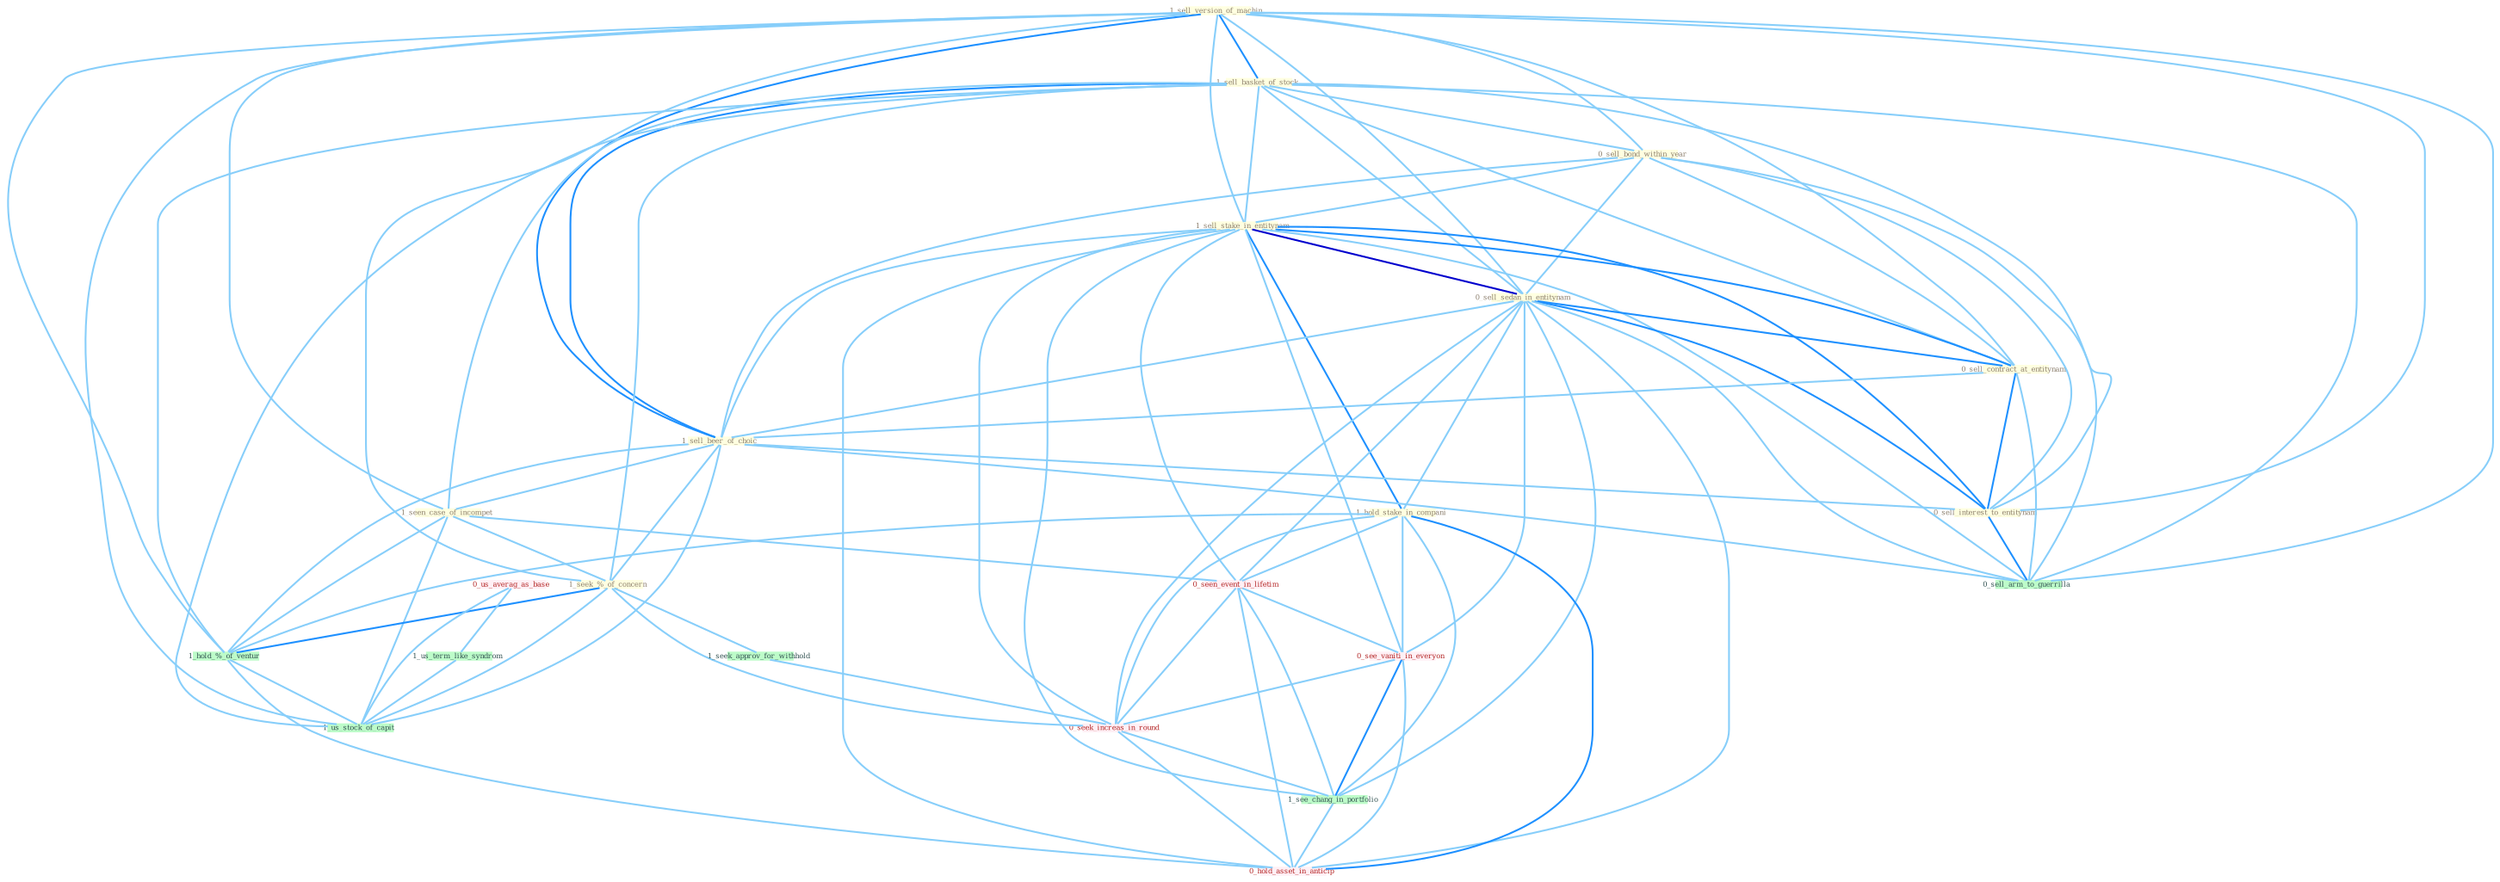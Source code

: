 Graph G{ 
    node
    [shape=polygon,style=filled,width=.5,height=.06,color="#BDFCC9",fixedsize=true,fontsize=4,
    fontcolor="#2f4f4f"];
    {node
    [color="#ffffe0", fontcolor="#8b7d6b"] "1_sell_version_of_machin " "1_sell_basket_of_stock " "0_sell_bond_within_year " "1_sell_stake_in_entitynam " "0_sell_sedan_in_entitynam " "0_sell_contract_at_entitynam " "1_sell_beer_of_choic " "1_seen_case_of_incompet " "0_sell_interest_to_entitynam " "1_hold_stake_in_compani " "1_seek_%_of_concern "}
{node [color="#fff0f5", fontcolor="#b22222"] "0_seen_event_in_lifetim " "0_us_averag_as_base " "0_see_vaniti_in_everyon " "0_seek_increas_in_round " "0_hold_asset_in_anticip "}
edge [color="#B0E2FF"];

	"1_sell_version_of_machin " -- "1_sell_basket_of_stock " [w="2", color="#1e90ff" , len=0.8];
	"1_sell_version_of_machin " -- "0_sell_bond_within_year " [w="1", color="#87cefa" ];
	"1_sell_version_of_machin " -- "1_sell_stake_in_entitynam " [w="1", color="#87cefa" ];
	"1_sell_version_of_machin " -- "0_sell_sedan_in_entitynam " [w="1", color="#87cefa" ];
	"1_sell_version_of_machin " -- "0_sell_contract_at_entitynam " [w="1", color="#87cefa" ];
	"1_sell_version_of_machin " -- "1_sell_beer_of_choic " [w="2", color="#1e90ff" , len=0.8];
	"1_sell_version_of_machin " -- "1_seen_case_of_incompet " [w="1", color="#87cefa" ];
	"1_sell_version_of_machin " -- "0_sell_interest_to_entitynam " [w="1", color="#87cefa" ];
	"1_sell_version_of_machin " -- "1_seek_%_of_concern " [w="1", color="#87cefa" ];
	"1_sell_version_of_machin " -- "1_hold_%_of_ventur " [w="1", color="#87cefa" ];
	"1_sell_version_of_machin " -- "0_sell_arm_to_guerrilla " [w="1", color="#87cefa" ];
	"1_sell_version_of_machin " -- "1_us_stock_of_capit " [w="1", color="#87cefa" ];
	"1_sell_basket_of_stock " -- "0_sell_bond_within_year " [w="1", color="#87cefa" ];
	"1_sell_basket_of_stock " -- "1_sell_stake_in_entitynam " [w="1", color="#87cefa" ];
	"1_sell_basket_of_stock " -- "0_sell_sedan_in_entitynam " [w="1", color="#87cefa" ];
	"1_sell_basket_of_stock " -- "0_sell_contract_at_entitynam " [w="1", color="#87cefa" ];
	"1_sell_basket_of_stock " -- "1_sell_beer_of_choic " [w="2", color="#1e90ff" , len=0.8];
	"1_sell_basket_of_stock " -- "1_seen_case_of_incompet " [w="1", color="#87cefa" ];
	"1_sell_basket_of_stock " -- "0_sell_interest_to_entitynam " [w="1", color="#87cefa" ];
	"1_sell_basket_of_stock " -- "1_seek_%_of_concern " [w="1", color="#87cefa" ];
	"1_sell_basket_of_stock " -- "1_hold_%_of_ventur " [w="1", color="#87cefa" ];
	"1_sell_basket_of_stock " -- "0_sell_arm_to_guerrilla " [w="1", color="#87cefa" ];
	"1_sell_basket_of_stock " -- "1_us_stock_of_capit " [w="1", color="#87cefa" ];
	"0_sell_bond_within_year " -- "1_sell_stake_in_entitynam " [w="1", color="#87cefa" ];
	"0_sell_bond_within_year " -- "0_sell_sedan_in_entitynam " [w="1", color="#87cefa" ];
	"0_sell_bond_within_year " -- "0_sell_contract_at_entitynam " [w="1", color="#87cefa" ];
	"0_sell_bond_within_year " -- "1_sell_beer_of_choic " [w="1", color="#87cefa" ];
	"0_sell_bond_within_year " -- "0_sell_interest_to_entitynam " [w="1", color="#87cefa" ];
	"0_sell_bond_within_year " -- "0_sell_arm_to_guerrilla " [w="1", color="#87cefa" ];
	"1_sell_stake_in_entitynam " -- "0_sell_sedan_in_entitynam " [w="3", color="#0000cd" , len=0.6];
	"1_sell_stake_in_entitynam " -- "0_sell_contract_at_entitynam " [w="2", color="#1e90ff" , len=0.8];
	"1_sell_stake_in_entitynam " -- "1_sell_beer_of_choic " [w="1", color="#87cefa" ];
	"1_sell_stake_in_entitynam " -- "0_sell_interest_to_entitynam " [w="2", color="#1e90ff" , len=0.8];
	"1_sell_stake_in_entitynam " -- "1_hold_stake_in_compani " [w="2", color="#1e90ff" , len=0.8];
	"1_sell_stake_in_entitynam " -- "0_seen_event_in_lifetim " [w="1", color="#87cefa" ];
	"1_sell_stake_in_entitynam " -- "0_see_vaniti_in_everyon " [w="1", color="#87cefa" ];
	"1_sell_stake_in_entitynam " -- "0_sell_arm_to_guerrilla " [w="1", color="#87cefa" ];
	"1_sell_stake_in_entitynam " -- "0_seek_increas_in_round " [w="1", color="#87cefa" ];
	"1_sell_stake_in_entitynam " -- "1_see_chang_in_portfolio " [w="1", color="#87cefa" ];
	"1_sell_stake_in_entitynam " -- "0_hold_asset_in_anticip " [w="1", color="#87cefa" ];
	"0_sell_sedan_in_entitynam " -- "0_sell_contract_at_entitynam " [w="2", color="#1e90ff" , len=0.8];
	"0_sell_sedan_in_entitynam " -- "1_sell_beer_of_choic " [w="1", color="#87cefa" ];
	"0_sell_sedan_in_entitynam " -- "0_sell_interest_to_entitynam " [w="2", color="#1e90ff" , len=0.8];
	"0_sell_sedan_in_entitynam " -- "1_hold_stake_in_compani " [w="1", color="#87cefa" ];
	"0_sell_sedan_in_entitynam " -- "0_seen_event_in_lifetim " [w="1", color="#87cefa" ];
	"0_sell_sedan_in_entitynam " -- "0_see_vaniti_in_everyon " [w="1", color="#87cefa" ];
	"0_sell_sedan_in_entitynam " -- "0_sell_arm_to_guerrilla " [w="1", color="#87cefa" ];
	"0_sell_sedan_in_entitynam " -- "0_seek_increas_in_round " [w="1", color="#87cefa" ];
	"0_sell_sedan_in_entitynam " -- "1_see_chang_in_portfolio " [w="1", color="#87cefa" ];
	"0_sell_sedan_in_entitynam " -- "0_hold_asset_in_anticip " [w="1", color="#87cefa" ];
	"0_sell_contract_at_entitynam " -- "1_sell_beer_of_choic " [w="1", color="#87cefa" ];
	"0_sell_contract_at_entitynam " -- "0_sell_interest_to_entitynam " [w="2", color="#1e90ff" , len=0.8];
	"0_sell_contract_at_entitynam " -- "0_sell_arm_to_guerrilla " [w="1", color="#87cefa" ];
	"1_sell_beer_of_choic " -- "1_seen_case_of_incompet " [w="1", color="#87cefa" ];
	"1_sell_beer_of_choic " -- "0_sell_interest_to_entitynam " [w="1", color="#87cefa" ];
	"1_sell_beer_of_choic " -- "1_seek_%_of_concern " [w="1", color="#87cefa" ];
	"1_sell_beer_of_choic " -- "1_hold_%_of_ventur " [w="1", color="#87cefa" ];
	"1_sell_beer_of_choic " -- "0_sell_arm_to_guerrilla " [w="1", color="#87cefa" ];
	"1_sell_beer_of_choic " -- "1_us_stock_of_capit " [w="1", color="#87cefa" ];
	"1_seen_case_of_incompet " -- "1_seek_%_of_concern " [w="1", color="#87cefa" ];
	"1_seen_case_of_incompet " -- "0_seen_event_in_lifetim " [w="1", color="#87cefa" ];
	"1_seen_case_of_incompet " -- "1_hold_%_of_ventur " [w="1", color="#87cefa" ];
	"1_seen_case_of_incompet " -- "1_us_stock_of_capit " [w="1", color="#87cefa" ];
	"0_sell_interest_to_entitynam " -- "0_sell_arm_to_guerrilla " [w="2", color="#1e90ff" , len=0.8];
	"1_hold_stake_in_compani " -- "0_seen_event_in_lifetim " [w="1", color="#87cefa" ];
	"1_hold_stake_in_compani " -- "1_hold_%_of_ventur " [w="1", color="#87cefa" ];
	"1_hold_stake_in_compani " -- "0_see_vaniti_in_everyon " [w="1", color="#87cefa" ];
	"1_hold_stake_in_compani " -- "0_seek_increas_in_round " [w="1", color="#87cefa" ];
	"1_hold_stake_in_compani " -- "1_see_chang_in_portfolio " [w="1", color="#87cefa" ];
	"1_hold_stake_in_compani " -- "0_hold_asset_in_anticip " [w="2", color="#1e90ff" , len=0.8];
	"1_seek_%_of_concern " -- "1_seek_approv_for_withhold " [w="1", color="#87cefa" ];
	"1_seek_%_of_concern " -- "1_hold_%_of_ventur " [w="2", color="#1e90ff" , len=0.8];
	"1_seek_%_of_concern " -- "0_seek_increas_in_round " [w="1", color="#87cefa" ];
	"1_seek_%_of_concern " -- "1_us_stock_of_capit " [w="1", color="#87cefa" ];
	"0_seen_event_in_lifetim " -- "0_see_vaniti_in_everyon " [w="1", color="#87cefa" ];
	"0_seen_event_in_lifetim " -- "0_seek_increas_in_round " [w="1", color="#87cefa" ];
	"0_seen_event_in_lifetim " -- "1_see_chang_in_portfolio " [w="1", color="#87cefa" ];
	"0_seen_event_in_lifetim " -- "0_hold_asset_in_anticip " [w="1", color="#87cefa" ];
	"0_us_averag_as_base " -- "1_us_term_like_syndrom " [w="1", color="#87cefa" ];
	"0_us_averag_as_base " -- "1_us_stock_of_capit " [w="1", color="#87cefa" ];
	"1_us_term_like_syndrom " -- "1_us_stock_of_capit " [w="1", color="#87cefa" ];
	"1_seek_approv_for_withhold " -- "0_seek_increas_in_round " [w="1", color="#87cefa" ];
	"1_hold_%_of_ventur " -- "1_us_stock_of_capit " [w="1", color="#87cefa" ];
	"1_hold_%_of_ventur " -- "0_hold_asset_in_anticip " [w="1", color="#87cefa" ];
	"0_see_vaniti_in_everyon " -- "0_seek_increas_in_round " [w="1", color="#87cefa" ];
	"0_see_vaniti_in_everyon " -- "1_see_chang_in_portfolio " [w="2", color="#1e90ff" , len=0.8];
	"0_see_vaniti_in_everyon " -- "0_hold_asset_in_anticip " [w="1", color="#87cefa" ];
	"0_seek_increas_in_round " -- "1_see_chang_in_portfolio " [w="1", color="#87cefa" ];
	"0_seek_increas_in_round " -- "0_hold_asset_in_anticip " [w="1", color="#87cefa" ];
	"1_see_chang_in_portfolio " -- "0_hold_asset_in_anticip " [w="1", color="#87cefa" ];
}
